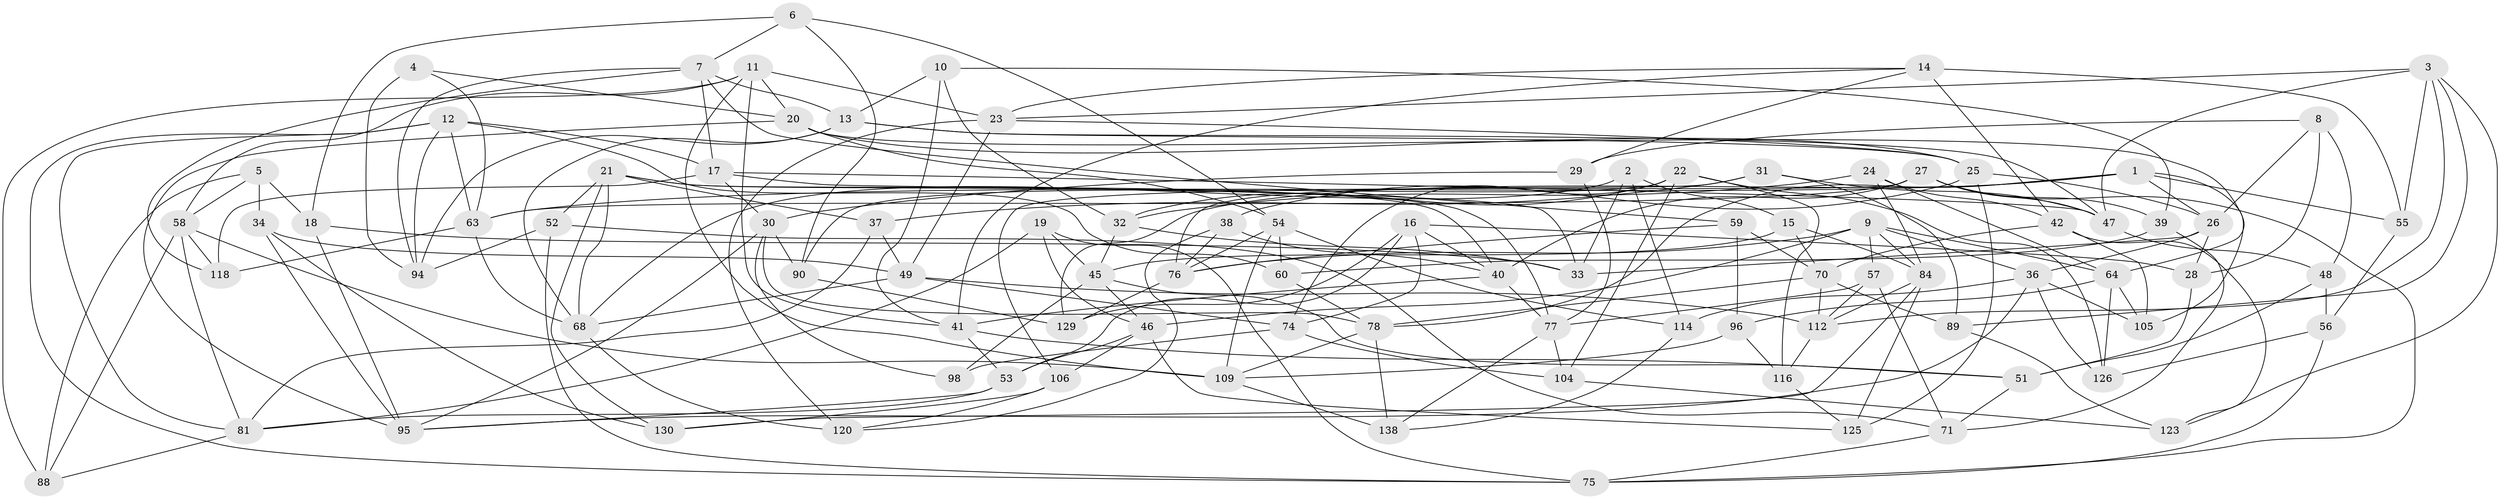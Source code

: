 // original degree distribution, {4: 1.0}
// Generated by graph-tools (version 1.1) at 2025/42/03/06/25 10:42:17]
// undirected, 90 vertices, 222 edges
graph export_dot {
graph [start="1"]
  node [color=gray90,style=filled];
  1 [super="+69"];
  2;
  3 [super="+80"];
  4;
  5;
  6;
  7 [super="+67"];
  8;
  9 [super="+43"];
  10;
  11 [super="+135"];
  12 [super="+113"];
  13 [super="+132"];
  14 [super="+73"];
  15;
  16 [super="+82"];
  17 [super="+72"];
  18;
  19;
  20 [super="+61"];
  21 [super="+65"];
  22 [super="+103"];
  23 [super="+115"];
  24;
  25 [super="+91"];
  26 [super="+121"];
  27 [super="+86"];
  28;
  29;
  30 [super="+35"];
  31;
  32 [super="+44"];
  33 [super="+83"];
  34;
  36 [super="+85"];
  37;
  38;
  39;
  40 [super="+107"];
  41 [super="+66"];
  42 [super="+136"];
  45 [super="+99"];
  46 [super="+127"];
  47 [super="+50"];
  48;
  49 [super="+62"];
  51 [super="+101"];
  52;
  53 [super="+137"];
  54 [super="+108"];
  55;
  56;
  57;
  58 [super="+128"];
  59;
  60;
  63 [super="+122"];
  64 [super="+111"];
  68 [super="+97"];
  70 [super="+124"];
  71 [super="+102"];
  74 [super="+92"];
  75 [super="+87"];
  76 [super="+79"];
  77 [super="+93"];
  78 [super="+119"];
  81 [super="+117"];
  84 [super="+110"];
  88;
  89;
  90;
  94 [super="+131"];
  95 [super="+100"];
  96;
  98;
  104;
  105;
  106;
  109 [super="+133"];
  112 [super="+134"];
  114;
  116;
  118;
  120;
  123;
  125;
  126;
  129;
  130;
  138;
  1 -- 26;
  1 -- 55;
  1 -- 129;
  1 -- 105;
  1 -- 78;
  1 -- 63;
  2 -- 114;
  2 -- 15;
  2 -- 33;
  2 -- 68;
  3 -- 47;
  3 -- 55;
  3 -- 112;
  3 -- 89;
  3 -- 123;
  3 -- 23;
  4 -- 94 [weight=2];
  4 -- 63;
  4 -- 20;
  5 -- 18;
  5 -- 88;
  5 -- 58;
  5 -- 34;
  6 -- 90;
  6 -- 7;
  6 -- 18;
  6 -- 54;
  7 -- 13;
  7 -- 118;
  7 -- 59;
  7 -- 94;
  7 -- 17;
  8 -- 48;
  8 -- 26;
  8 -- 28;
  8 -- 29;
  9 -- 76;
  9 -- 84;
  9 -- 64;
  9 -- 36;
  9 -- 57;
  9 -- 46;
  10 -- 39;
  10 -- 13;
  10 -- 41;
  10 -- 32;
  11 -- 58;
  11 -- 41;
  11 -- 88;
  11 -- 109;
  11 -- 23;
  11 -- 20;
  12 -- 63;
  12 -- 75;
  12 -- 81;
  12 -- 60;
  12 -- 94;
  12 -- 17;
  13 -- 47;
  13 -- 25;
  13 -- 68;
  13 -- 94;
  14 -- 23;
  14 -- 42 [weight=2];
  14 -- 55;
  14 -- 41;
  14 -- 29;
  15 -- 45;
  15 -- 70;
  15 -- 84;
  16 -- 129;
  16 -- 74;
  16 -- 53 [weight=2];
  16 -- 40;
  16 -- 28;
  17 -- 33;
  17 -- 30;
  17 -- 47;
  17 -- 118;
  18 -- 95;
  18 -- 33;
  19 -- 46;
  19 -- 45;
  19 -- 81;
  19 -- 75;
  20 -- 25;
  20 -- 64;
  20 -- 54;
  20 -- 95;
  21 -- 52;
  21 -- 68;
  21 -- 37;
  21 -- 40;
  21 -- 130;
  21 -- 77;
  22 -- 104;
  22 -- 126;
  22 -- 32;
  22 -- 90;
  22 -- 116;
  22 -- 74;
  23 -- 120;
  23 -- 25;
  23 -- 49;
  24 -- 64;
  24 -- 32;
  24 -- 42;
  24 -- 84;
  25 -- 26;
  25 -- 125;
  25 -- 38;
  26 -- 33;
  26 -- 28;
  26 -- 36;
  27 -- 47;
  27 -- 75;
  27 -- 106;
  27 -- 39;
  27 -- 40;
  27 -- 63;
  28 -- 51;
  29 -- 30;
  29 -- 77;
  30 -- 98;
  30 -- 95;
  30 -- 90;
  30 -- 78;
  31 -- 89;
  31 -- 37;
  31 -- 76;
  31 -- 47;
  32 -- 33 [weight=2];
  32 -- 45;
  34 -- 130;
  34 -- 49;
  34 -- 95;
  36 -- 95;
  36 -- 126;
  36 -- 114;
  36 -- 105;
  37 -- 49;
  37 -- 81;
  38 -- 120;
  38 -- 40;
  38 -- 76;
  39 -- 60;
  39 -- 71;
  40 -- 41;
  40 -- 77;
  41 -- 51;
  41 -- 53;
  42 -- 105;
  42 -- 123;
  42 -- 70;
  45 -- 98;
  45 -- 51;
  45 -- 46;
  46 -- 106;
  46 -- 125;
  46 -- 53;
  47 -- 48;
  48 -- 56;
  48 -- 51;
  49 -- 68;
  49 -- 112;
  49 -- 74;
  51 -- 71 [weight=2];
  52 -- 94;
  52 -- 75;
  52 -- 71;
  53 -- 81;
  53 -- 95;
  54 -- 76;
  54 -- 60;
  54 -- 114;
  54 -- 109;
  55 -- 56;
  56 -- 126;
  56 -- 75;
  57 -- 71;
  57 -- 77;
  57 -- 112;
  58 -- 81;
  58 -- 88;
  58 -- 118;
  58 -- 109;
  59 -- 70;
  59 -- 96;
  59 -- 76;
  60 -- 78;
  63 -- 68;
  63 -- 118;
  64 -- 96;
  64 -- 105;
  64 -- 126;
  68 -- 120;
  70 -- 78;
  70 -- 89;
  70 -- 112;
  71 -- 75;
  74 -- 98 [weight=2];
  74 -- 104;
  76 -- 129;
  77 -- 104;
  77 -- 138;
  78 -- 138;
  78 -- 109;
  81 -- 88;
  84 -- 125;
  84 -- 130;
  84 -- 112;
  89 -- 123;
  90 -- 129;
  96 -- 116;
  96 -- 109;
  104 -- 123;
  106 -- 120;
  106 -- 130;
  109 -- 138;
  112 -- 116;
  114 -- 138;
  116 -- 125;
}
